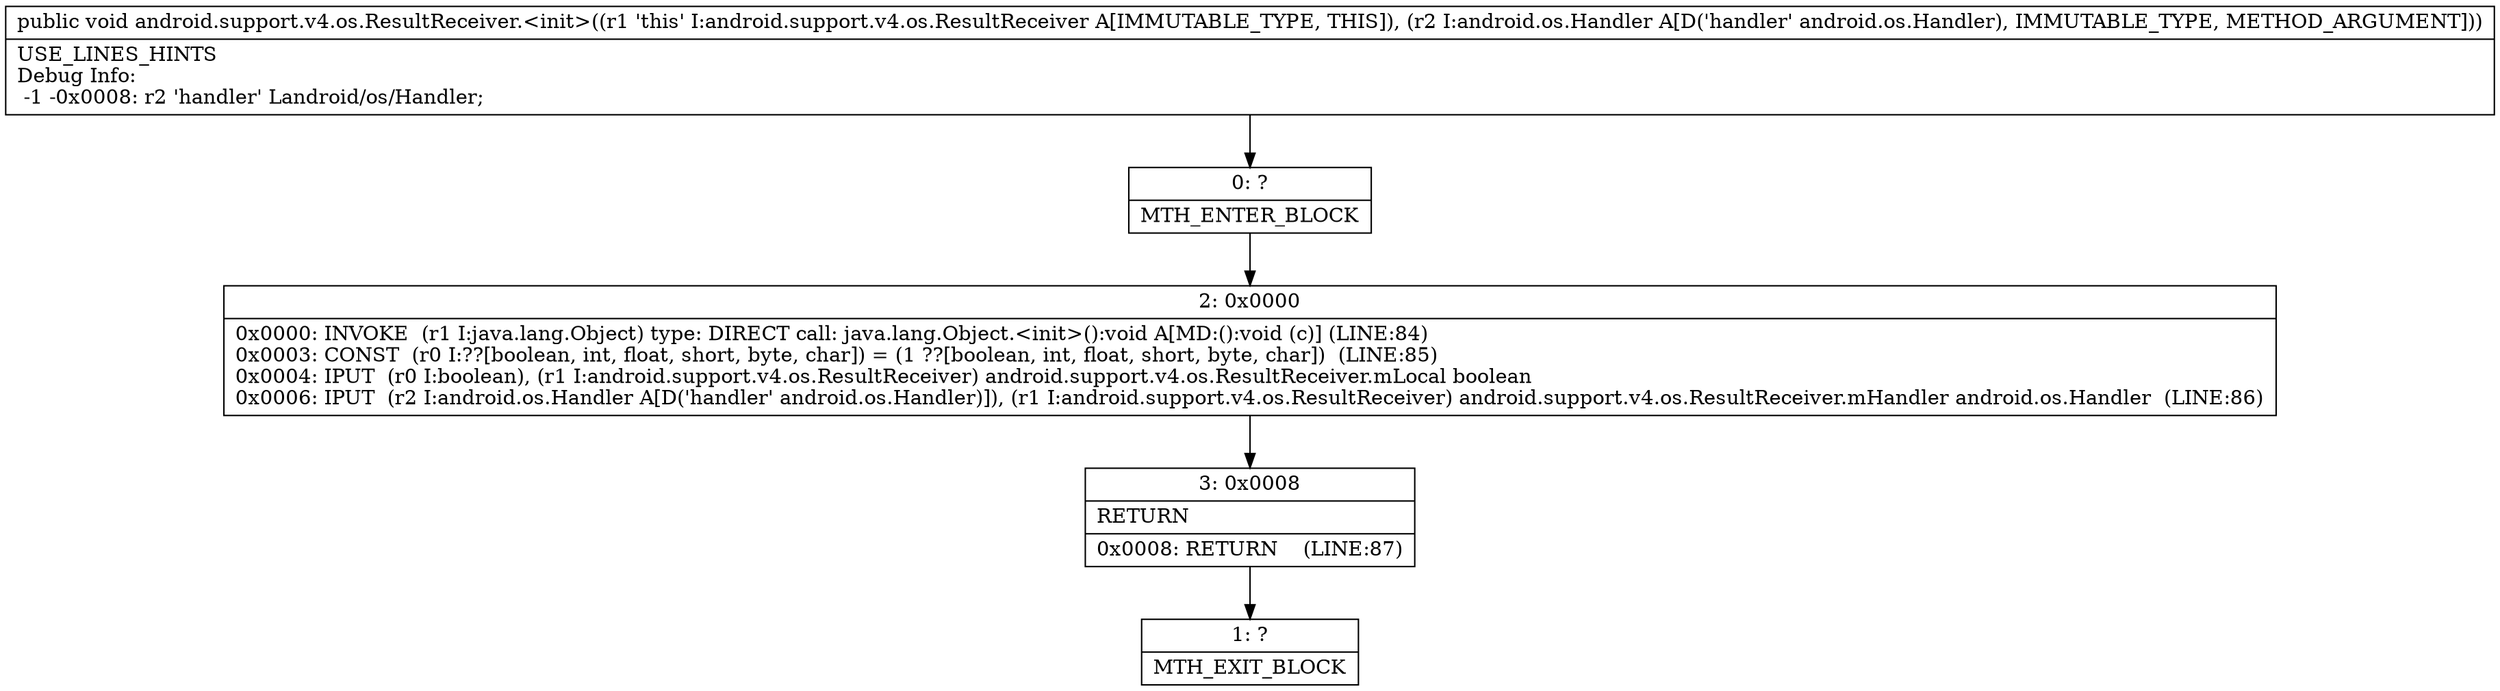 digraph "CFG forandroid.support.v4.os.ResultReceiver.\<init\>(Landroid\/os\/Handler;)V" {
Node_0 [shape=record,label="{0\:\ ?|MTH_ENTER_BLOCK\l}"];
Node_2 [shape=record,label="{2\:\ 0x0000|0x0000: INVOKE  (r1 I:java.lang.Object) type: DIRECT call: java.lang.Object.\<init\>():void A[MD:():void (c)] (LINE:84)\l0x0003: CONST  (r0 I:??[boolean, int, float, short, byte, char]) = (1 ??[boolean, int, float, short, byte, char])  (LINE:85)\l0x0004: IPUT  (r0 I:boolean), (r1 I:android.support.v4.os.ResultReceiver) android.support.v4.os.ResultReceiver.mLocal boolean \l0x0006: IPUT  (r2 I:android.os.Handler A[D('handler' android.os.Handler)]), (r1 I:android.support.v4.os.ResultReceiver) android.support.v4.os.ResultReceiver.mHandler android.os.Handler  (LINE:86)\l}"];
Node_3 [shape=record,label="{3\:\ 0x0008|RETURN\l|0x0008: RETURN    (LINE:87)\l}"];
Node_1 [shape=record,label="{1\:\ ?|MTH_EXIT_BLOCK\l}"];
MethodNode[shape=record,label="{public void android.support.v4.os.ResultReceiver.\<init\>((r1 'this' I:android.support.v4.os.ResultReceiver A[IMMUTABLE_TYPE, THIS]), (r2 I:android.os.Handler A[D('handler' android.os.Handler), IMMUTABLE_TYPE, METHOD_ARGUMENT]))  | USE_LINES_HINTS\lDebug Info:\l  \-1 \-0x0008: r2 'handler' Landroid\/os\/Handler;\l}"];
MethodNode -> Node_0;Node_0 -> Node_2;
Node_2 -> Node_3;
Node_3 -> Node_1;
}


